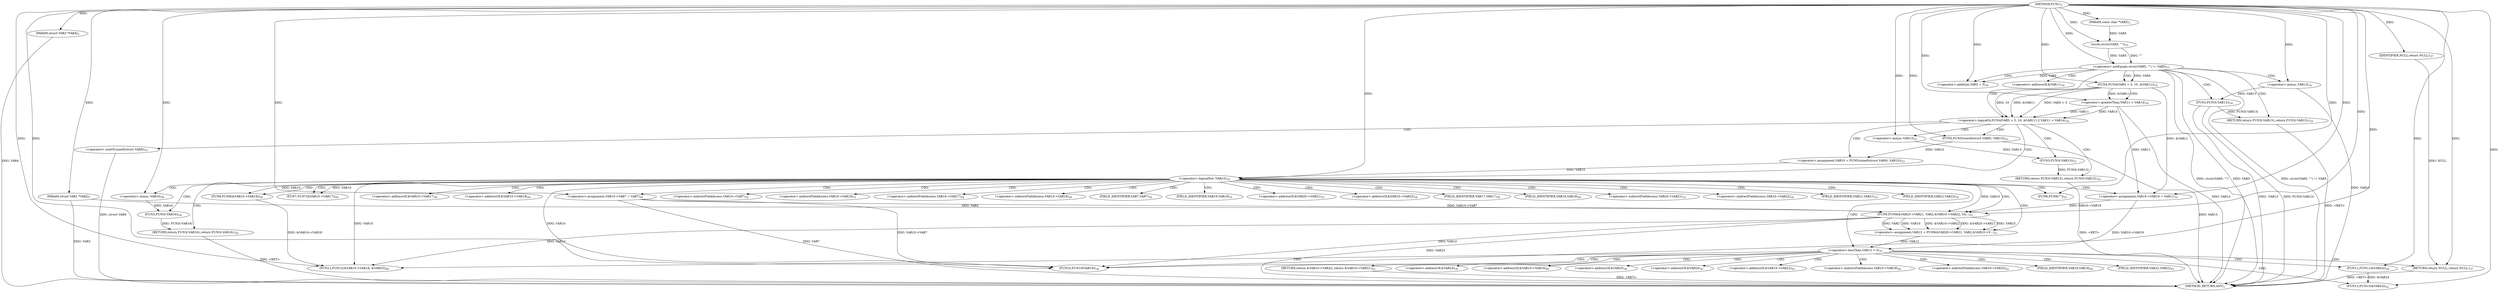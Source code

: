 digraph "FUN1" {  
"8" [label = <(METHOD,FUN1)<SUB>1</SUB>> ]
"121" [label = <(METHOD_RETURN,ANY)<SUB>1</SUB>> ]
"9" [label = <(PARAM,struct VAR1 *VAR2)<SUB>1</SUB>> ]
"10" [label = <(PARAM,struct VAR3 *VAR4)<SUB>2</SUB>> ]
"11" [label = <(PARAM,const char *VAR5)<SUB>3</SUB>> ]
"44" [label = <(&lt;operator&gt;.assignment,VAR10 = FUN5(sizeof(struct VAR9), VAR15))<SUB>23</SUB>> ]
"60" [label = <(FUN7,FUN7(&amp;VAR10-&gt;VAR17))<SUB>28</SUB>> ]
"65" [label = <(FUN8,FUN8(&amp;VAR10-&gt;VAR18))<SUB>29</SUB>> ]
"70" [label = <(&lt;operator&gt;.assignment,VAR10-&gt;VAR7 = VAR7)<SUB>30</SUB>> ]
"75" [label = <(&lt;operator&gt;.assignment,VAR10-&gt;VAR19 = VAR11)<SUB>31</SUB>> ]
"80" [label = <(&lt;operator&gt;.assignment,VAR12 = FUN9(&amp;VAR20-&gt;VAR21, VAR2,
				&amp;VAR10-&gt;V...)<SUB>33</SUB>> ]
"103" [label = <(FUN11,FUN11(&amp;VAR24))<SUB>39</SUB>> ]
"106" [label = <(FUN12,FUN12(&amp;VAR10-&gt;VAR18, &amp;VAR25))<SUB>40</SUB>> ]
"113" [label = <(FUN13,FUN13(&amp;VAR24))<SUB>41</SUB>> ]
"116" [label = <(RETURN,return &amp;VAR10-&gt;VAR22;,return &amp;VAR10-&gt;VAR22;)<SUB>43</SUB>> ]
"17" [label = <(&lt;operator&gt;.notEquals,strstr(VAR5, &quot;&quot;) != VAR5)<SUB>15</SUB>> ]
"28" [label = <(&lt;operator&gt;.logicalOr,FUN4(VAR5 + 5, 10, &amp;VAR11) || VAR11 &gt; VAR14)<SUB>18</SUB>> ]
"51" [label = <(&lt;operator&gt;.logicalNot,!VAR10)<SUB>24</SUB>> ]
"95" [label = <(&lt;operator&gt;.lessThan,VAR12 &lt; 0)<SUB>35</SUB>> ]
"23" [label = <(RETURN,return FUN3(-VAR13);,return FUN3(-VAR13);)<SUB>16</SUB>> ]
"40" [label = <(RETURN,return FUN3(-VAR13);,return FUN3(-VAR13);)<SUB>21</SUB>> ]
"46" [label = <(FUN5,FUN5(sizeof(struct VAR9), VAR15))<SUB>23</SUB>> ]
"54" [label = <(FUN6,FUN6(&quot;&quot;))<SUB>25</SUB>> ]
"56" [label = <(RETURN,return FUN3(-VAR16);,return FUN3(-VAR16);)<SUB>26</SUB>> ]
"82" [label = <(FUN9,FUN9(&amp;VAR20-&gt;VAR21, VAR2,
				&amp;VAR10-&gt;VAR22, VA...)<SUB>33</SUB>> ]
"99" [label = <(FUN10,FUN10(VAR10))<SUB>36</SUB>> ]
"101" [label = <(RETURN,return NULL;,return NULL;)<SUB>37</SUB>> ]
"18" [label = <(strstr,strstr(VAR5, &quot;&quot;))<SUB>15</SUB>> ]
"24" [label = <(FUN3,FUN3(-VAR13))<SUB>16</SUB>> ]
"29" [label = <(FUN4,FUN4(VAR5 + 5, 10, &amp;VAR11))<SUB>18</SUB>> ]
"36" [label = <(&lt;operator&gt;.greaterThan,VAR11 &gt; VAR14)<SUB>18</SUB>> ]
"41" [label = <(FUN3,FUN3(-VAR13))<SUB>21</SUB>> ]
"47" [label = <(&lt;operator&gt;.sizeOf,sizeof(struct VAR9))<SUB>23</SUB>> ]
"57" [label = <(FUN3,FUN3(-VAR16))<SUB>26</SUB>> ]
"102" [label = <(IDENTIFIER,NULL,return NULL;)<SUB>37</SUB>> ]
"30" [label = <(&lt;operator&gt;.addition,VAR5 + 5)<SUB>18</SUB>> ]
"25" [label = <(&lt;operator&gt;.minus,-VAR13)<SUB>16</SUB>> ]
"42" [label = <(&lt;operator&gt;.minus,-VAR13)<SUB>21</SUB>> ]
"58" [label = <(&lt;operator&gt;.minus,-VAR16)<SUB>26</SUB>> ]
"61" [label = <(&lt;operator&gt;.addressOf,&amp;VAR10-&gt;VAR17)<SUB>28</SUB>> ]
"66" [label = <(&lt;operator&gt;.addressOf,&amp;VAR10-&gt;VAR18)<SUB>29</SUB>> ]
"71" [label = <(&lt;operator&gt;.indirectFieldAccess,VAR10-&gt;VAR7)<SUB>30</SUB>> ]
"76" [label = <(&lt;operator&gt;.indirectFieldAccess,VAR10-&gt;VAR19)<SUB>31</SUB>> ]
"104" [label = <(&lt;operator&gt;.addressOf,&amp;VAR24)<SUB>39</SUB>> ]
"107" [label = <(&lt;operator&gt;.addressOf,&amp;VAR10-&gt;VAR18)<SUB>40</SUB>> ]
"111" [label = <(&lt;operator&gt;.addressOf,&amp;VAR25)<SUB>40</SUB>> ]
"114" [label = <(&lt;operator&gt;.addressOf,&amp;VAR24)<SUB>41</SUB>> ]
"117" [label = <(&lt;operator&gt;.addressOf,&amp;VAR10-&gt;VAR22)<SUB>43</SUB>> ]
"62" [label = <(&lt;operator&gt;.indirectFieldAccess,VAR10-&gt;VAR17)<SUB>28</SUB>> ]
"67" [label = <(&lt;operator&gt;.indirectFieldAccess,VAR10-&gt;VAR18)<SUB>29</SUB>> ]
"73" [label = <(FIELD_IDENTIFIER,VAR7,VAR7)<SUB>30</SUB>> ]
"78" [label = <(FIELD_IDENTIFIER,VAR19,VAR19)<SUB>31</SUB>> ]
"83" [label = <(&lt;operator&gt;.addressOf,&amp;VAR20-&gt;VAR21)<SUB>33</SUB>> ]
"88" [label = <(&lt;operator&gt;.addressOf,&amp;VAR10-&gt;VAR22)<SUB>34</SUB>> ]
"108" [label = <(&lt;operator&gt;.indirectFieldAccess,VAR10-&gt;VAR18)<SUB>40</SUB>> ]
"118" [label = <(&lt;operator&gt;.indirectFieldAccess,VAR10-&gt;VAR22)<SUB>43</SUB>> ]
"34" [label = <(&lt;operator&gt;.addressOf,&amp;VAR11)<SUB>18</SUB>> ]
"64" [label = <(FIELD_IDENTIFIER,VAR17,VAR17)<SUB>28</SUB>> ]
"69" [label = <(FIELD_IDENTIFIER,VAR18,VAR18)<SUB>29</SUB>> ]
"84" [label = <(&lt;operator&gt;.indirectFieldAccess,VAR20-&gt;VAR21)<SUB>33</SUB>> ]
"89" [label = <(&lt;operator&gt;.indirectFieldAccess,VAR10-&gt;VAR22)<SUB>34</SUB>> ]
"110" [label = <(FIELD_IDENTIFIER,VAR18,VAR18)<SUB>40</SUB>> ]
"120" [label = <(FIELD_IDENTIFIER,VAR22,VAR22)<SUB>43</SUB>> ]
"86" [label = <(FIELD_IDENTIFIER,VAR21,VAR21)<SUB>33</SUB>> ]
"91" [label = <(FIELD_IDENTIFIER,VAR22,VAR22)<SUB>34</SUB>> ]
  "56" -> "121"  [ label = "DDG: &lt;RET&gt;"] 
  "40" -> "121"  [ label = "DDG: &lt;RET&gt;"] 
  "23" -> "121"  [ label = "DDG: &lt;RET&gt;"] 
  "101" -> "121"  [ label = "DDG: &lt;RET&gt;"] 
  "116" -> "121"  [ label = "DDG: &lt;RET&gt;"] 
  "9" -> "121"  [ label = "DDG: VAR2"] 
  "10" -> "121"  [ label = "DDG: VAR4"] 
  "17" -> "121"  [ label = "DDG: strstr(VAR5, &quot;&quot;)"] 
  "17" -> "121"  [ label = "DDG: VAR5"] 
  "17" -> "121"  [ label = "DDG: strstr(VAR5, &quot;&quot;) != VAR5"] 
  "25" -> "121"  [ label = "DDG: VAR13"] 
  "24" -> "121"  [ label = "DDG: -VAR13"] 
  "24" -> "121"  [ label = "DDG: FUN3(-VAR13)"] 
  "46" -> "121"  [ label = "DDG: VAR15"] 
  "70" -> "121"  [ label = "DDG: VAR7"] 
  "47" -> "121"  [ label = "DDG: struct VAR9"] 
  "36" -> "121"  [ label = "DDG: VAR14"] 
  "82" -> "121"  [ label = "DDG: VAR23"] 
  "8" -> "9"  [ label = "DDG: "] 
  "8" -> "10"  [ label = "DDG: "] 
  "8" -> "11"  [ label = "DDG: "] 
  "46" -> "44"  [ label = "DDG: VAR15"] 
  "8" -> "70"  [ label = "DDG: "] 
  "29" -> "75"  [ label = "DDG: &amp;VAR11"] 
  "36" -> "75"  [ label = "DDG: VAR11"] 
  "8" -> "75"  [ label = "DDG: "] 
  "82" -> "80"  [ label = "DDG: VAR10"] 
  "82" -> "80"  [ label = "DDG: &amp;VAR10-&gt;VAR22"] 
  "82" -> "80"  [ label = "DDG: &amp;VAR20-&gt;VAR21"] 
  "82" -> "80"  [ label = "DDG: VAR23"] 
  "82" -> "80"  [ label = "DDG: VAR2"] 
  "51" -> "60"  [ label = "DDG: VAR10"] 
  "51" -> "65"  [ label = "DDG: VAR10"] 
  "8" -> "103"  [ label = "DDG: "] 
  "65" -> "106"  [ label = "DDG: &amp;VAR10-&gt;VAR18"] 
  "82" -> "106"  [ label = "DDG: VAR10"] 
  "51" -> "106"  [ label = "DDG: VAR10"] 
  "8" -> "106"  [ label = "DDG: "] 
  "103" -> "113"  [ label = "DDG: &amp;VAR24"] 
  "8" -> "113"  [ label = "DDG: "] 
  "18" -> "17"  [ label = "DDG: VAR5"] 
  "18" -> "17"  [ label = "DDG: &quot;&quot;"] 
  "8" -> "17"  [ label = "DDG: "] 
  "24" -> "23"  [ label = "DDG: FUN3(-VAR13)"] 
  "29" -> "28"  [ label = "DDG: VAR5 + 5"] 
  "29" -> "28"  [ label = "DDG: 10"] 
  "29" -> "28"  [ label = "DDG: &amp;VAR11"] 
  "36" -> "28"  [ label = "DDG: VAR11"] 
  "36" -> "28"  [ label = "DDG: VAR14"] 
  "41" -> "40"  [ label = "DDG: FUN3(-VAR13)"] 
  "8" -> "46"  [ label = "DDG: "] 
  "44" -> "51"  [ label = "DDG: VAR10"] 
  "8" -> "51"  [ label = "DDG: "] 
  "57" -> "56"  [ label = "DDG: FUN3(-VAR16)"] 
  "9" -> "82"  [ label = "DDG: VAR2"] 
  "8" -> "82"  [ label = "DDG: "] 
  "51" -> "82"  [ label = "DDG: VAR10"] 
  "70" -> "82"  [ label = "DDG: VAR10-&gt;VAR7"] 
  "75" -> "82"  [ label = "DDG: VAR10-&gt;VAR19"] 
  "80" -> "95"  [ label = "DDG: VAR12"] 
  "8" -> "95"  [ label = "DDG: "] 
  "102" -> "101"  [ label = "DDG: NULL"] 
  "8" -> "101"  [ label = "DDG: "] 
  "11" -> "18"  [ label = "DDG: VAR5"] 
  "8" -> "18"  [ label = "DDG: "] 
  "17" -> "29"  [ label = "DDG: VAR5"] 
  "8" -> "29"  [ label = "DDG: "] 
  "29" -> "36"  [ label = "DDG: &amp;VAR11"] 
  "8" -> "36"  [ label = "DDG: "] 
  "8" -> "54"  [ label = "DDG: "] 
  "70" -> "99"  [ label = "DDG: VAR10-&gt;VAR7"] 
  "75" -> "99"  [ label = "DDG: VAR10-&gt;VAR19"] 
  "82" -> "99"  [ label = "DDG: VAR10"] 
  "8" -> "99"  [ label = "DDG: "] 
  "51" -> "99"  [ label = "DDG: VAR10"] 
  "8" -> "102"  [ label = "DDG: "] 
  "25" -> "24"  [ label = "DDG: VAR13"] 
  "17" -> "30"  [ label = "DDG: VAR5"] 
  "8" -> "30"  [ label = "DDG: "] 
  "42" -> "41"  [ label = "DDG: VAR13"] 
  "58" -> "57"  [ label = "DDG: VAR16"] 
  "8" -> "25"  [ label = "DDG: "] 
  "8" -> "42"  [ label = "DDG: "] 
  "8" -> "58"  [ label = "DDG: "] 
  "17" -> "30"  [ label = "CDG: "] 
  "17" -> "34"  [ label = "CDG: "] 
  "17" -> "28"  [ label = "CDG: "] 
  "17" -> "25"  [ label = "CDG: "] 
  "17" -> "29"  [ label = "CDG: "] 
  "17" -> "24"  [ label = "CDG: "] 
  "17" -> "23"  [ label = "CDG: "] 
  "28" -> "47"  [ label = "CDG: "] 
  "28" -> "42"  [ label = "CDG: "] 
  "28" -> "51"  [ label = "CDG: "] 
  "28" -> "46"  [ label = "CDG: "] 
  "28" -> "40"  [ label = "CDG: "] 
  "28" -> "44"  [ label = "CDG: "] 
  "28" -> "41"  [ label = "CDG: "] 
  "51" -> "60"  [ label = "CDG: "] 
  "51" -> "73"  [ label = "CDG: "] 
  "51" -> "64"  [ label = "CDG: "] 
  "51" -> "57"  [ label = "CDG: "] 
  "51" -> "89"  [ label = "CDG: "] 
  "51" -> "66"  [ label = "CDG: "] 
  "51" -> "75"  [ label = "CDG: "] 
  "51" -> "84"  [ label = "CDG: "] 
  "51" -> "56"  [ label = "CDG: "] 
  "51" -> "69"  [ label = "CDG: "] 
  "51" -> "67"  [ label = "CDG: "] 
  "51" -> "95"  [ label = "CDG: "] 
  "51" -> "76"  [ label = "CDG: "] 
  "51" -> "65"  [ label = "CDG: "] 
  "51" -> "91"  [ label = "CDG: "] 
  "51" -> "82"  [ label = "CDG: "] 
  "51" -> "54"  [ label = "CDG: "] 
  "51" -> "80"  [ label = "CDG: "] 
  "51" -> "58"  [ label = "CDG: "] 
  "51" -> "61"  [ label = "CDG: "] 
  "51" -> "83"  [ label = "CDG: "] 
  "51" -> "71"  [ label = "CDG: "] 
  "51" -> "88"  [ label = "CDG: "] 
  "51" -> "70"  [ label = "CDG: "] 
  "51" -> "78"  [ label = "CDG: "] 
  "51" -> "62"  [ label = "CDG: "] 
  "51" -> "86"  [ label = "CDG: "] 
  "95" -> "107"  [ label = "CDG: "] 
  "95" -> "120"  [ label = "CDG: "] 
  "95" -> "113"  [ label = "CDG: "] 
  "95" -> "116"  [ label = "CDG: "] 
  "95" -> "99"  [ label = "CDG: "] 
  "95" -> "114"  [ label = "CDG: "] 
  "95" -> "103"  [ label = "CDG: "] 
  "95" -> "104"  [ label = "CDG: "] 
  "95" -> "106"  [ label = "CDG: "] 
  "95" -> "101"  [ label = "CDG: "] 
  "95" -> "118"  [ label = "CDG: "] 
  "95" -> "110"  [ label = "CDG: "] 
  "95" -> "117"  [ label = "CDG: "] 
  "95" -> "108"  [ label = "CDG: "] 
  "95" -> "111"  [ label = "CDG: "] 
  "29" -> "36"  [ label = "CDG: "] 
}
